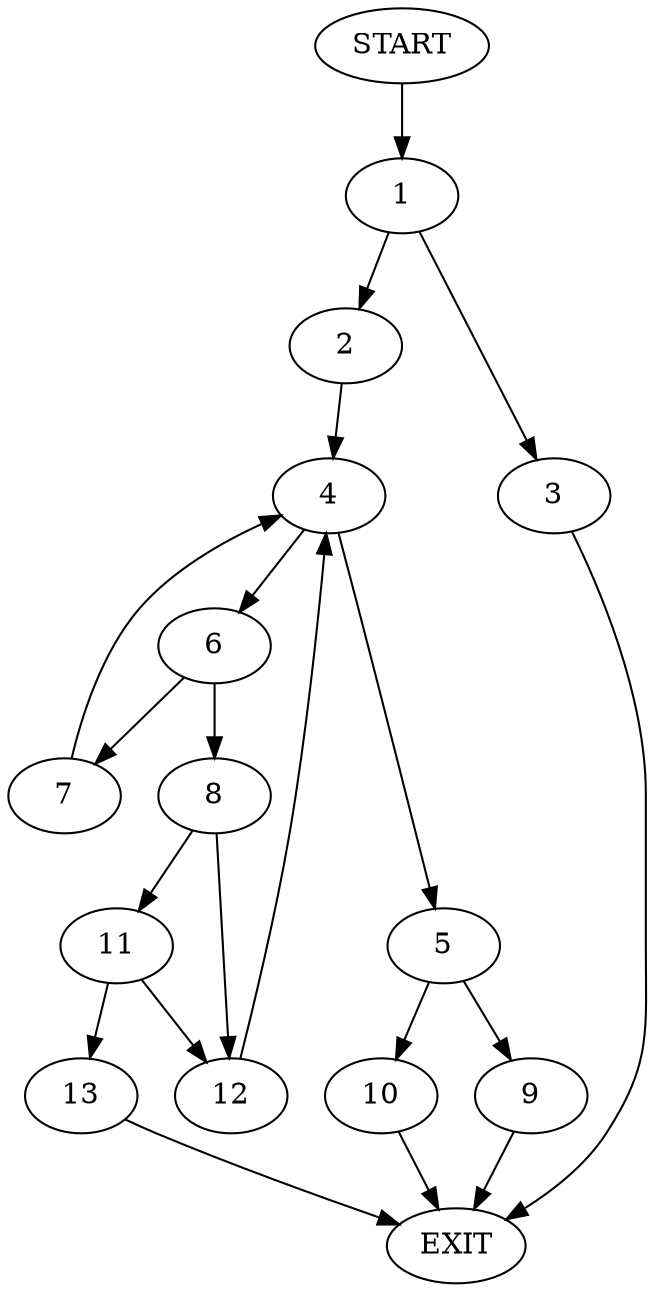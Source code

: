 digraph {
0 [label="START"]
14 [label="EXIT"]
0 -> 1
1 -> 2
1 -> 3
2 -> 4
3 -> 14
4 -> 5
4 -> 6
6 -> 7
6 -> 8
5 -> 9
5 -> 10
7 -> 4
8 -> 11
8 -> 12
12 -> 4
11 -> 13
11 -> 12
13 -> 14
9 -> 14
10 -> 14
}
